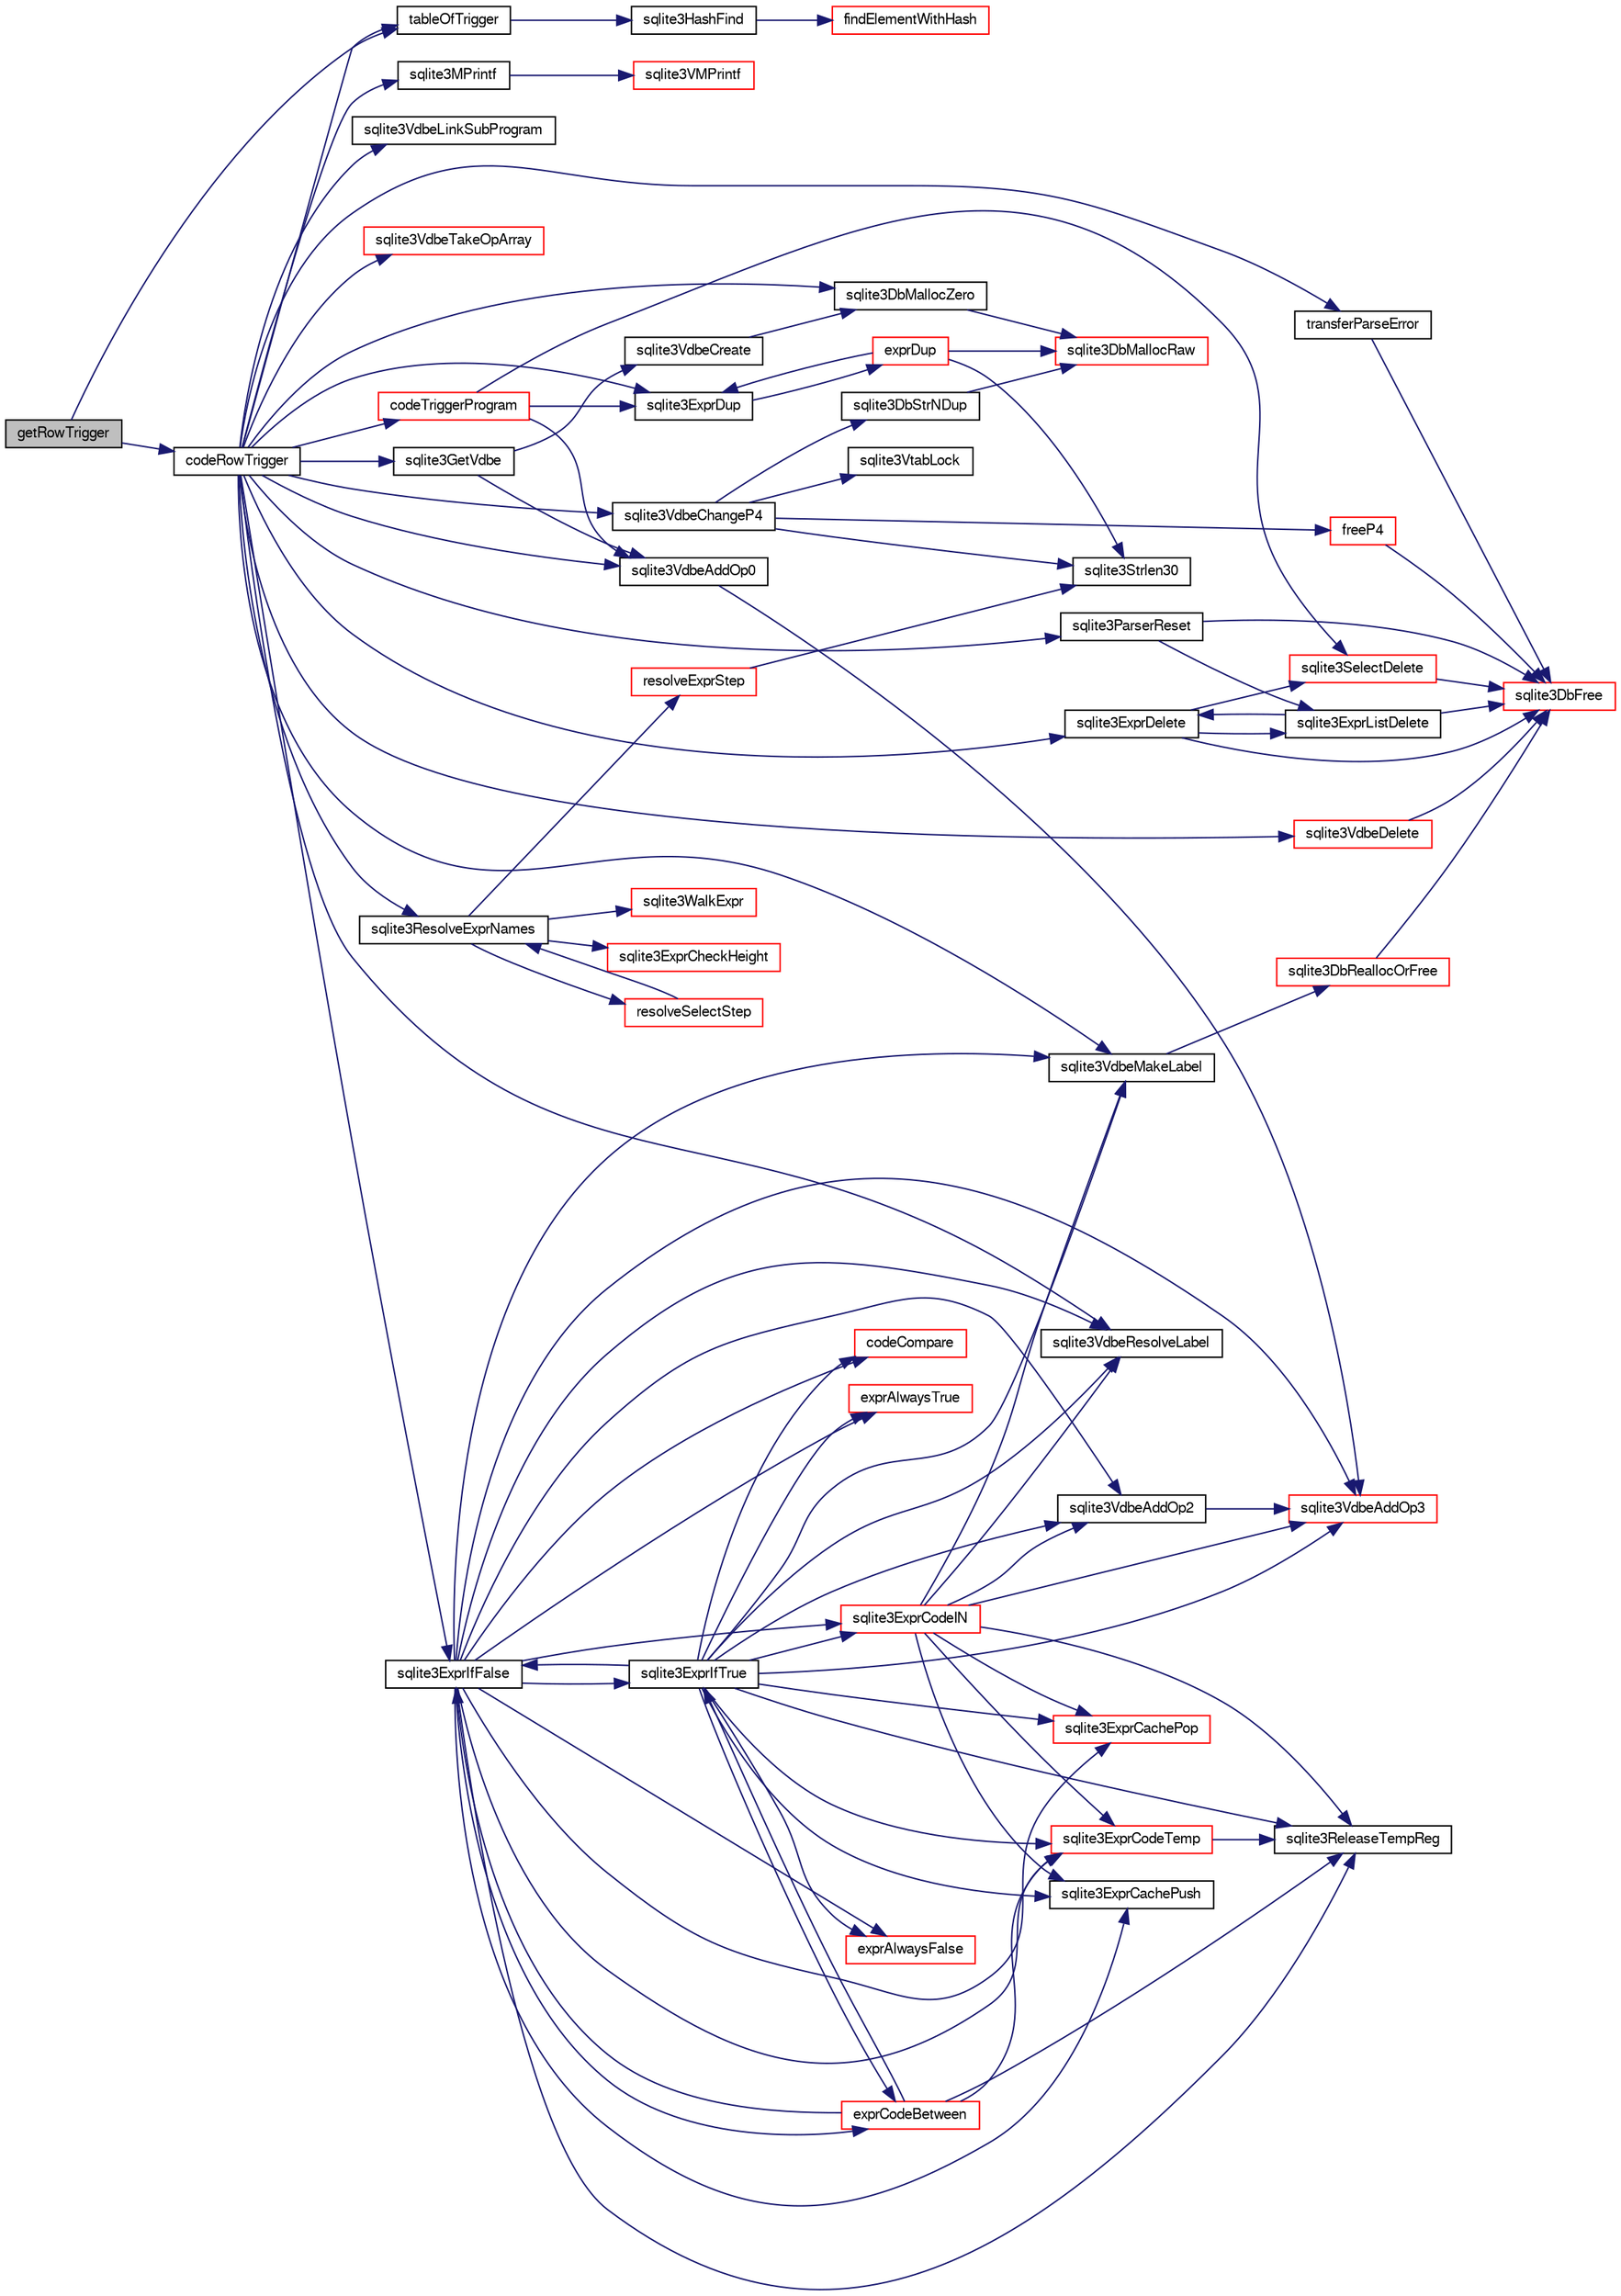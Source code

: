 digraph "getRowTrigger"
{
  edge [fontname="FreeSans",fontsize="10",labelfontname="FreeSans",labelfontsize="10"];
  node [fontname="FreeSans",fontsize="10",shape=record];
  rankdir="LR";
  Node130603 [label="getRowTrigger",height=0.2,width=0.4,color="black", fillcolor="grey75", style="filled", fontcolor="black"];
  Node130603 -> Node130604 [color="midnightblue",fontsize="10",style="solid",fontname="FreeSans"];
  Node130604 [label="tableOfTrigger",height=0.2,width=0.4,color="black", fillcolor="white", style="filled",URL="$sqlite3_8c.html#a62f317e5cd5c8e11647b1d56426467c3"];
  Node130604 -> Node130605 [color="midnightblue",fontsize="10",style="solid",fontname="FreeSans"];
  Node130605 [label="sqlite3HashFind",height=0.2,width=0.4,color="black", fillcolor="white", style="filled",URL="$sqlite3_8c.html#a8ca124229470a66b4c9c141ded48e2aa"];
  Node130605 -> Node130606 [color="midnightblue",fontsize="10",style="solid",fontname="FreeSans"];
  Node130606 [label="findElementWithHash",height=0.2,width=0.4,color="red", fillcolor="white", style="filled",URL="$sqlite3_8c.html#a75c0f574fa5d51702434c6e980d57d7f"];
  Node130603 -> Node130608 [color="midnightblue",fontsize="10",style="solid",fontname="FreeSans"];
  Node130608 [label="codeRowTrigger",height=0.2,width=0.4,color="black", fillcolor="white", style="filled",URL="$sqlite3_8c.html#a463cea5aaaf388b560b206570a0022fc"];
  Node130608 -> Node130604 [color="midnightblue",fontsize="10",style="solid",fontname="FreeSans"];
  Node130608 -> Node130609 [color="midnightblue",fontsize="10",style="solid",fontname="FreeSans"];
  Node130609 [label="sqlite3DbMallocZero",height=0.2,width=0.4,color="black", fillcolor="white", style="filled",URL="$sqlite3_8c.html#a49cfebac9d6067a03442c92af73f33e4"];
  Node130609 -> Node130610 [color="midnightblue",fontsize="10",style="solid",fontname="FreeSans"];
  Node130610 [label="sqlite3DbMallocRaw",height=0.2,width=0.4,color="red", fillcolor="white", style="filled",URL="$sqlite3_8c.html#abbe8be0cf7175e11ddc3e2218fad924e"];
  Node130608 -> Node130622 [color="midnightblue",fontsize="10",style="solid",fontname="FreeSans"];
  Node130622 [label="sqlite3VdbeLinkSubProgram",height=0.2,width=0.4,color="black", fillcolor="white", style="filled",URL="$sqlite3_8c.html#a556b7476bf55b92f85867d5ed2b7e988"];
  Node130608 -> Node130623 [color="midnightblue",fontsize="10",style="solid",fontname="FreeSans"];
  Node130623 [label="sqlite3GetVdbe",height=0.2,width=0.4,color="black", fillcolor="white", style="filled",URL="$sqlite3_8c.html#a76b721dcd00b0587308547594cb6c1f4"];
  Node130623 -> Node130624 [color="midnightblue",fontsize="10",style="solid",fontname="FreeSans"];
  Node130624 [label="sqlite3VdbeCreate",height=0.2,width=0.4,color="black", fillcolor="white", style="filled",URL="$sqlite3_8c.html#a7778fbbc1a7b677f680ce0afc44a88e2"];
  Node130624 -> Node130609 [color="midnightblue",fontsize="10",style="solid",fontname="FreeSans"];
  Node130623 -> Node130625 [color="midnightblue",fontsize="10",style="solid",fontname="FreeSans"];
  Node130625 [label="sqlite3VdbeAddOp0",height=0.2,width=0.4,color="black", fillcolor="white", style="filled",URL="$sqlite3_8c.html#a0aefd237fc1d629f3a3d3d454ced408a"];
  Node130625 -> Node130626 [color="midnightblue",fontsize="10",style="solid",fontname="FreeSans"];
  Node130626 [label="sqlite3VdbeAddOp3",height=0.2,width=0.4,color="red", fillcolor="white", style="filled",URL="$sqlite3_8c.html#a29b4560b019211a73e1478cec7468345"];
  Node130608 -> Node130897 [color="midnightblue",fontsize="10",style="solid",fontname="FreeSans"];
  Node130897 [label="sqlite3VdbeChangeP4",height=0.2,width=0.4,color="black", fillcolor="white", style="filled",URL="$sqlite3_8c.html#add0d891a062d044a0c7e6fc072702830"];
  Node130897 -> Node130898 [color="midnightblue",fontsize="10",style="solid",fontname="FreeSans"];
  Node130898 [label="freeP4",height=0.2,width=0.4,color="red", fillcolor="white", style="filled",URL="$sqlite3_8c.html#aa1ec8debef2a9be5fe36a3082fd3e0f9"];
  Node130898 -> Node130630 [color="midnightblue",fontsize="10",style="solid",fontname="FreeSans"];
  Node130630 [label="sqlite3DbFree",height=0.2,width=0.4,color="red", fillcolor="white", style="filled",URL="$sqlite3_8c.html#ac70ab821a6607b4a1b909582dc37a069"];
  Node130897 -> Node130904 [color="midnightblue",fontsize="10",style="solid",fontname="FreeSans"];
  Node130904 [label="sqlite3VtabLock",height=0.2,width=0.4,color="black", fillcolor="white", style="filled",URL="$sqlite3_8c.html#aa2b6bcc2ba2b313da4b72e6b0d83dea6"];
  Node130897 -> Node130680 [color="midnightblue",fontsize="10",style="solid",fontname="FreeSans"];
  Node130680 [label="sqlite3Strlen30",height=0.2,width=0.4,color="black", fillcolor="white", style="filled",URL="$sqlite3_8c.html#a3dcd80ba41f1a308193dee74857b62a7"];
  Node130897 -> Node130888 [color="midnightblue",fontsize="10",style="solid",fontname="FreeSans"];
  Node130888 [label="sqlite3DbStrNDup",height=0.2,width=0.4,color="black", fillcolor="white", style="filled",URL="$sqlite3_8c.html#a48e8c757f70cba60fe83ce00ad8de713"];
  Node130888 -> Node130610 [color="midnightblue",fontsize="10",style="solid",fontname="FreeSans"];
  Node130608 -> Node130884 [color="midnightblue",fontsize="10",style="solid",fontname="FreeSans"];
  Node130884 [label="sqlite3MPrintf",height=0.2,width=0.4,color="black", fillcolor="white", style="filled",URL="$sqlite3_8c.html#a208ef0df84e9778778804a19af03efea"];
  Node130884 -> Node130885 [color="midnightblue",fontsize="10",style="solid",fontname="FreeSans"];
  Node130885 [label="sqlite3VMPrintf",height=0.2,width=0.4,color="red", fillcolor="white", style="filled",URL="$sqlite3_8c.html#a05535d0982ef06fbc2ee8195ebbae689"];
  Node130608 -> Node130905 [color="midnightblue",fontsize="10",style="solid",fontname="FreeSans"];
  Node130905 [label="sqlite3ExprDup",height=0.2,width=0.4,color="black", fillcolor="white", style="filled",URL="$sqlite3_8c.html#a509095508224c9f99698d86205234209"];
  Node130905 -> Node130906 [color="midnightblue",fontsize="10",style="solid",fontname="FreeSans"];
  Node130906 [label="exprDup",height=0.2,width=0.4,color="red", fillcolor="white", style="filled",URL="$sqlite3_8c.html#a89f473c64253ae0a76749f543466a05a"];
  Node130906 -> Node130610 [color="midnightblue",fontsize="10",style="solid",fontname="FreeSans"];
  Node130906 -> Node130680 [color="midnightblue",fontsize="10",style="solid",fontname="FreeSans"];
  Node130906 -> Node130905 [color="midnightblue",fontsize="10",style="solid",fontname="FreeSans"];
  Node130608 -> Node130917 [color="midnightblue",fontsize="10",style="solid",fontname="FreeSans"];
  Node130917 [label="sqlite3ResolveExprNames",height=0.2,width=0.4,color="black", fillcolor="white", style="filled",URL="$sqlite3_8c.html#a537cf717a3f847807d3a3fd65da636ad"];
  Node130917 -> Node130918 [color="midnightblue",fontsize="10",style="solid",fontname="FreeSans"];
  Node130918 [label="sqlite3ExprCheckHeight",height=0.2,width=0.4,color="red", fillcolor="white", style="filled",URL="$sqlite3_8c.html#ab208260635507bd7a5c58b612db514f2"];
  Node130917 -> Node130920 [color="midnightblue",fontsize="10",style="solid",fontname="FreeSans"];
  Node130920 [label="resolveExprStep",height=0.2,width=0.4,color="red", fillcolor="white", style="filled",URL="$sqlite3_8c.html#a0687a8650fd8a4ebbf5c2c5a75a8fb13"];
  Node130920 -> Node130680 [color="midnightblue",fontsize="10",style="solid",fontname="FreeSans"];
  Node130917 -> Node131615 [color="midnightblue",fontsize="10",style="solid",fontname="FreeSans"];
  Node131615 [label="resolveSelectStep",height=0.2,width=0.4,color="red", fillcolor="white", style="filled",URL="$sqlite3_8c.html#a0b9015a9e505c63fd104dcbad672c814"];
  Node131615 -> Node130917 [color="midnightblue",fontsize="10",style="solid",fontname="FreeSans"];
  Node130917 -> Node130928 [color="midnightblue",fontsize="10",style="solid",fontname="FreeSans"];
  Node130928 [label="sqlite3WalkExpr",height=0.2,width=0.4,color="red", fillcolor="white", style="filled",URL="$sqlite3_8c.html#a5d04d7273f7194fb0fbb24e7ee5e1b5a"];
  Node130608 -> Node131676 [color="midnightblue",fontsize="10",style="solid",fontname="FreeSans"];
  Node131676 [label="sqlite3VdbeMakeLabel",height=0.2,width=0.4,color="black", fillcolor="white", style="filled",URL="$sqlite3_8c.html#acf57ce8fb6f3c634375c019f5ebe66f6"];
  Node131676 -> Node130688 [color="midnightblue",fontsize="10",style="solid",fontname="FreeSans"];
  Node130688 [label="sqlite3DbReallocOrFree",height=0.2,width=0.4,color="red", fillcolor="white", style="filled",URL="$sqlite3_8c.html#a532a9fd62eeb46b61885a0fff075231c"];
  Node130688 -> Node130630 [color="midnightblue",fontsize="10",style="solid",fontname="FreeSans"];
  Node130608 -> Node131677 [color="midnightblue",fontsize="10",style="solid",fontname="FreeSans"];
  Node131677 [label="sqlite3ExprIfFalse",height=0.2,width=0.4,color="black", fillcolor="white", style="filled",URL="$sqlite3_8c.html#af97ecccb5d56e321e118414b08f65b71"];
  Node131677 -> Node131678 [color="midnightblue",fontsize="10",style="solid",fontname="FreeSans"];
  Node131678 [label="sqlite3ExprCachePush",height=0.2,width=0.4,color="black", fillcolor="white", style="filled",URL="$sqlite3_8c.html#a90233ce12875e170a87746ef3fa1d691"];
  Node131677 -> Node131679 [color="midnightblue",fontsize="10",style="solid",fontname="FreeSans"];
  Node131679 [label="sqlite3ExprCachePop",height=0.2,width=0.4,color="red", fillcolor="white", style="filled",URL="$sqlite3_8c.html#afc801698332f063ac2e24fa5856939c6"];
  Node131677 -> Node131676 [color="midnightblue",fontsize="10",style="solid",fontname="FreeSans"];
  Node131677 -> Node131681 [color="midnightblue",fontsize="10",style="solid",fontname="FreeSans"];
  Node131681 [label="sqlite3ExprIfTrue",height=0.2,width=0.4,color="black", fillcolor="white", style="filled",URL="$sqlite3_8c.html#ad93a55237c23e1b743ab1f59df1a1444"];
  Node131681 -> Node131676 [color="midnightblue",fontsize="10",style="solid",fontname="FreeSans"];
  Node131681 -> Node131677 [color="midnightblue",fontsize="10",style="solid",fontname="FreeSans"];
  Node131681 -> Node131678 [color="midnightblue",fontsize="10",style="solid",fontname="FreeSans"];
  Node131681 -> Node131682 [color="midnightblue",fontsize="10",style="solid",fontname="FreeSans"];
  Node131682 [label="sqlite3VdbeResolveLabel",height=0.2,width=0.4,color="black", fillcolor="white", style="filled",URL="$sqlite3_8c.html#a0a86f82356e392d9a84a008559c1aeeb"];
  Node131681 -> Node131679 [color="midnightblue",fontsize="10",style="solid",fontname="FreeSans"];
  Node131681 -> Node131683 [color="midnightblue",fontsize="10",style="solid",fontname="FreeSans"];
  Node131683 [label="sqlite3ExprCodeTemp",height=0.2,width=0.4,color="red", fillcolor="white", style="filled",URL="$sqlite3_8c.html#a3bc5c1ccb3c5851847e2aeb4a84ae1fc"];
  Node131683 -> Node131753 [color="midnightblue",fontsize="10",style="solid",fontname="FreeSans"];
  Node131753 [label="sqlite3ReleaseTempReg",height=0.2,width=0.4,color="black", fillcolor="white", style="filled",URL="$sqlite3_8c.html#a48d55dce63ac590c3b0fc464abb67ad7"];
  Node131681 -> Node131715 [color="midnightblue",fontsize="10",style="solid",fontname="FreeSans"];
  Node131715 [label="codeCompare",height=0.2,width=0.4,color="red", fillcolor="white", style="filled",URL="$sqlite3_8c.html#a8cca26a71db22ffabf292736aefd31a9"];
  Node131681 -> Node131694 [color="midnightblue",fontsize="10",style="solid",fontname="FreeSans"];
  Node131694 [label="sqlite3VdbeAddOp2",height=0.2,width=0.4,color="black", fillcolor="white", style="filled",URL="$sqlite3_8c.html#ae87204d7b069da19e4db0404c6deaae5"];
  Node131694 -> Node130626 [color="midnightblue",fontsize="10",style="solid",fontname="FreeSans"];
  Node131681 -> Node131879 [color="midnightblue",fontsize="10",style="solid",fontname="FreeSans"];
  Node131879 [label="exprCodeBetween",height=0.2,width=0.4,color="red", fillcolor="white", style="filled",URL="$sqlite3_8c.html#abd053493214542bca8f406f42145d173"];
  Node131879 -> Node131683 [color="midnightblue",fontsize="10",style="solid",fontname="FreeSans"];
  Node131879 -> Node131681 [color="midnightblue",fontsize="10",style="solid",fontname="FreeSans"];
  Node131879 -> Node131677 [color="midnightblue",fontsize="10",style="solid",fontname="FreeSans"];
  Node131879 -> Node131753 [color="midnightblue",fontsize="10",style="solid",fontname="FreeSans"];
  Node131681 -> Node131875 [color="midnightblue",fontsize="10",style="solid",fontname="FreeSans"];
  Node131875 [label="sqlite3ExprCodeIN",height=0.2,width=0.4,color="red", fillcolor="white", style="filled",URL="$sqlite3_8c.html#ad9cf4f5b5ffb90c24a4a0900c8626193"];
  Node131875 -> Node131678 [color="midnightblue",fontsize="10",style="solid",fontname="FreeSans"];
  Node131875 -> Node131676 [color="midnightblue",fontsize="10",style="solid",fontname="FreeSans"];
  Node131875 -> Node130626 [color="midnightblue",fontsize="10",style="solid",fontname="FreeSans"];
  Node131875 -> Node131683 [color="midnightblue",fontsize="10",style="solid",fontname="FreeSans"];
  Node131875 -> Node131753 [color="midnightblue",fontsize="10",style="solid",fontname="FreeSans"];
  Node131875 -> Node131694 [color="midnightblue",fontsize="10",style="solid",fontname="FreeSans"];
  Node131875 -> Node131682 [color="midnightblue",fontsize="10",style="solid",fontname="FreeSans"];
  Node131875 -> Node131679 [color="midnightblue",fontsize="10",style="solid",fontname="FreeSans"];
  Node131681 -> Node131880 [color="midnightblue",fontsize="10",style="solid",fontname="FreeSans"];
  Node131880 [label="exprAlwaysTrue",height=0.2,width=0.4,color="red", fillcolor="white", style="filled",URL="$sqlite3_8c.html#a11876f336ef69a715ff39dd4374b334d"];
  Node131681 -> Node130935 [color="midnightblue",fontsize="10",style="solid",fontname="FreeSans"];
  Node130935 [label="exprAlwaysFalse",height=0.2,width=0.4,color="red", fillcolor="white", style="filled",URL="$sqlite3_8c.html#aa72440ec8db7b30f945e8f50ad9a4eba"];
  Node131681 -> Node130626 [color="midnightblue",fontsize="10",style="solid",fontname="FreeSans"];
  Node131681 -> Node131753 [color="midnightblue",fontsize="10",style="solid",fontname="FreeSans"];
  Node131677 -> Node131682 [color="midnightblue",fontsize="10",style="solid",fontname="FreeSans"];
  Node131677 -> Node131683 [color="midnightblue",fontsize="10",style="solid",fontname="FreeSans"];
  Node131677 -> Node131715 [color="midnightblue",fontsize="10",style="solid",fontname="FreeSans"];
  Node131677 -> Node131694 [color="midnightblue",fontsize="10",style="solid",fontname="FreeSans"];
  Node131677 -> Node131879 [color="midnightblue",fontsize="10",style="solid",fontname="FreeSans"];
  Node131677 -> Node131875 [color="midnightblue",fontsize="10",style="solid",fontname="FreeSans"];
  Node131677 -> Node130935 [color="midnightblue",fontsize="10",style="solid",fontname="FreeSans"];
  Node131677 -> Node131880 [color="midnightblue",fontsize="10",style="solid",fontname="FreeSans"];
  Node131677 -> Node130626 [color="midnightblue",fontsize="10",style="solid",fontname="FreeSans"];
  Node131677 -> Node131753 [color="midnightblue",fontsize="10",style="solid",fontname="FreeSans"];
  Node130608 -> Node130939 [color="midnightblue",fontsize="10",style="solid",fontname="FreeSans"];
  Node130939 [label="sqlite3ExprDelete",height=0.2,width=0.4,color="black", fillcolor="white", style="filled",URL="$sqlite3_8c.html#ae4e21ab5918e0428fbaa9e615dceb309"];
  Node130939 -> Node130630 [color="midnightblue",fontsize="10",style="solid",fontname="FreeSans"];
  Node130939 -> Node130940 [color="midnightblue",fontsize="10",style="solid",fontname="FreeSans"];
  Node130940 [label="sqlite3SelectDelete",height=0.2,width=0.4,color="red", fillcolor="white", style="filled",URL="$sqlite3_8c.html#a0f56959f0acac85496744f0d068854a0"];
  Node130940 -> Node130630 [color="midnightblue",fontsize="10",style="solid",fontname="FreeSans"];
  Node130939 -> Node130942 [color="midnightblue",fontsize="10",style="solid",fontname="FreeSans"];
  Node130942 [label="sqlite3ExprListDelete",height=0.2,width=0.4,color="black", fillcolor="white", style="filled",URL="$sqlite3_8c.html#ae9cd46eac81e86a04ed8c09b99fc3c10"];
  Node130942 -> Node130939 [color="midnightblue",fontsize="10",style="solid",fontname="FreeSans"];
  Node130942 -> Node130630 [color="midnightblue",fontsize="10",style="solid",fontname="FreeSans"];
  Node130608 -> Node131881 [color="midnightblue",fontsize="10",style="solid",fontname="FreeSans"];
  Node131881 [label="codeTriggerProgram",height=0.2,width=0.4,color="red", fillcolor="white", style="filled",URL="$sqlite3_8c.html#a120801f59d9281d201d2ff4b2606836e"];
  Node131881 -> Node130905 [color="midnightblue",fontsize="10",style="solid",fontname="FreeSans"];
  Node131881 -> Node130940 [color="midnightblue",fontsize="10",style="solid",fontname="FreeSans"];
  Node131881 -> Node130625 [color="midnightblue",fontsize="10",style="solid",fontname="FreeSans"];
  Node130608 -> Node131682 [color="midnightblue",fontsize="10",style="solid",fontname="FreeSans"];
  Node130608 -> Node130625 [color="midnightblue",fontsize="10",style="solid",fontname="FreeSans"];
  Node130608 -> Node131936 [color="midnightblue",fontsize="10",style="solid",fontname="FreeSans"];
  Node131936 [label="transferParseError",height=0.2,width=0.4,color="black", fillcolor="white", style="filled",URL="$sqlite3_8c.html#a73a2a703cc3e8e75baf13163888d4852"];
  Node131936 -> Node130630 [color="midnightblue",fontsize="10",style="solid",fontname="FreeSans"];
  Node130608 -> Node131937 [color="midnightblue",fontsize="10",style="solid",fontname="FreeSans"];
  Node131937 [label="sqlite3VdbeTakeOpArray",height=0.2,width=0.4,color="red", fillcolor="white", style="filled",URL="$sqlite3_8c.html#a1f7b118692db626cff3d33803d463103"];
  Node130608 -> Node130986 [color="midnightblue",fontsize="10",style="solid",fontname="FreeSans"];
  Node130986 [label="sqlite3VdbeDelete",height=0.2,width=0.4,color="red", fillcolor="white", style="filled",URL="$sqlite3_8c.html#ace82a1f75873a6609067d0f572120e47"];
  Node130986 -> Node130630 [color="midnightblue",fontsize="10",style="solid",fontname="FreeSans"];
  Node130608 -> Node131316 [color="midnightblue",fontsize="10",style="solid",fontname="FreeSans"];
  Node131316 [label="sqlite3ParserReset",height=0.2,width=0.4,color="black", fillcolor="white", style="filled",URL="$sqlite3_8c.html#ae5c69f1aa716b5dc4b54dbf6642c1071"];
  Node131316 -> Node130630 [color="midnightblue",fontsize="10",style="solid",fontname="FreeSans"];
  Node131316 -> Node130942 [color="midnightblue",fontsize="10",style="solid",fontname="FreeSans"];
}
